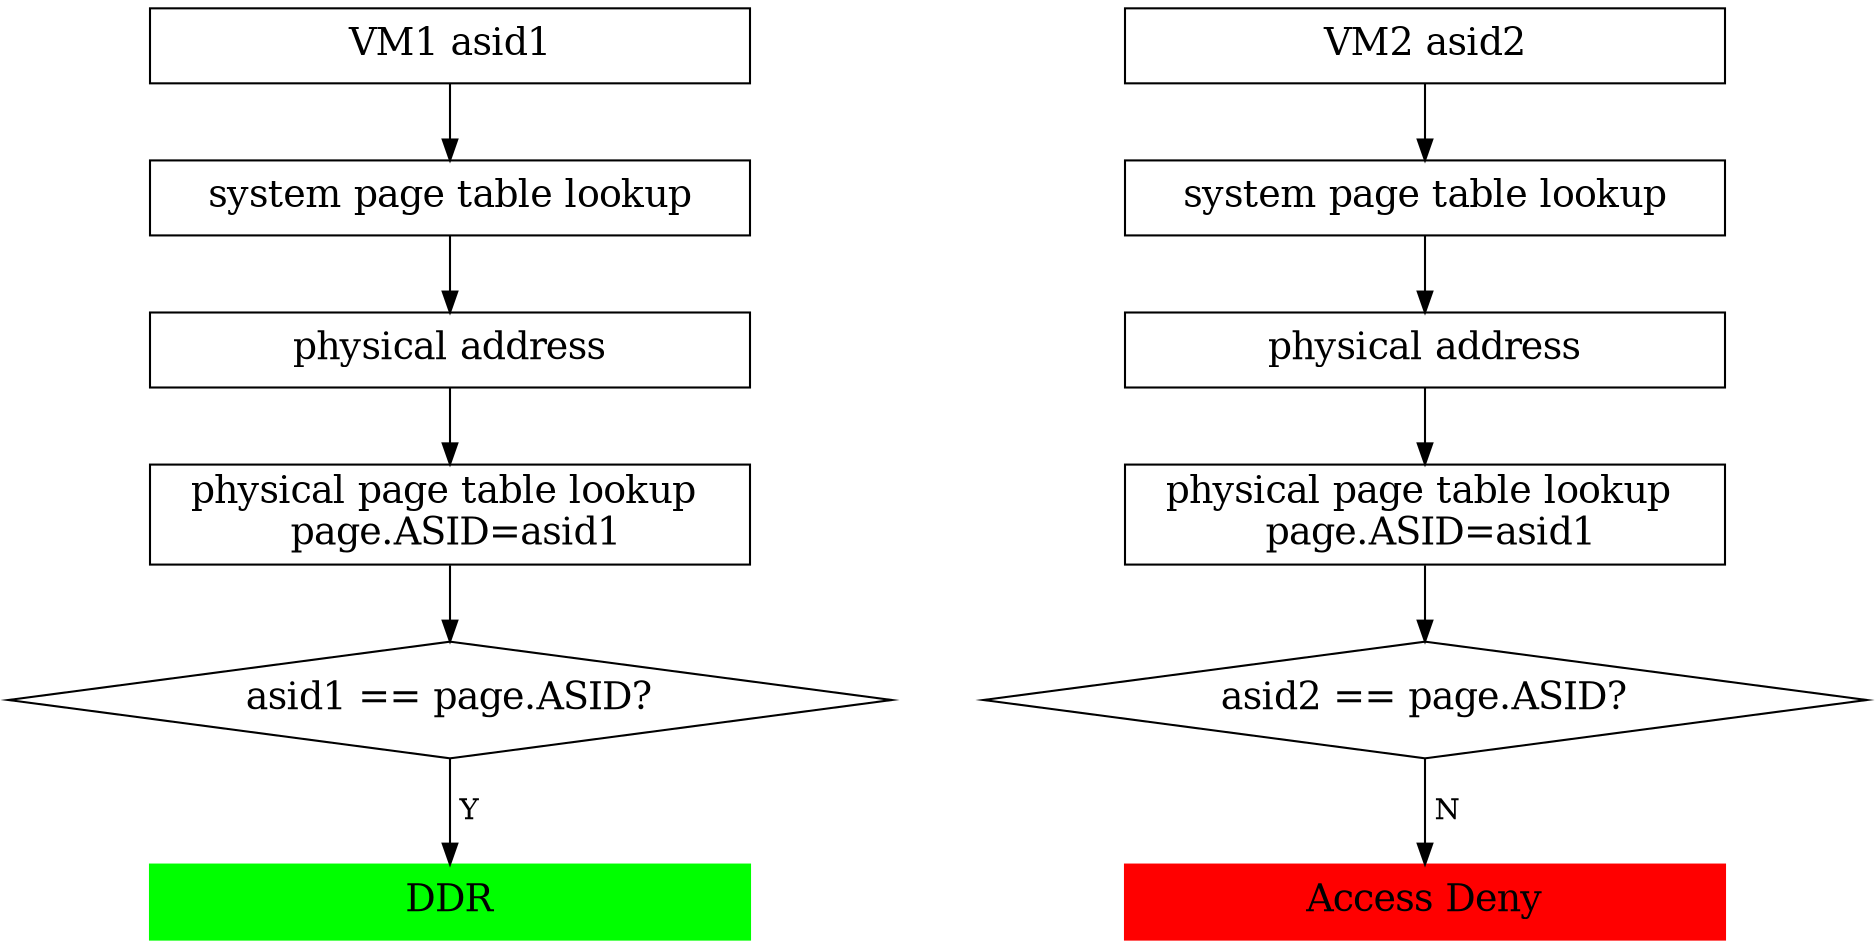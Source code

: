 digraph hello
{
	node[shape = box; fontsize = 18; width = 4];

	a1[label = "VM1 asid1"];
	a2[label = "system page table lookup"];
	a3[label = "physical address"];	
	a4[label = "physical page table lookup \n page.ASID=asid1"];
	a5[label = "asid1 == page.ASID?"; shape = diamond];
	a6[label = "DDR"; style = filled; color = green];

	a1 -> a2 -> a3 -> a4 -> a5;
	a5 -> a6[label = " Y"];

	b1[label = "VM3 asid3"; width = 2; style = invis];
	
	c1[label = "VM2 asid2"];
	c2[label = "system page table lookup"];
	c3[label = "physical address"];
	c4[label = "physical page table lookup \n page.ASID=asid1"];
	c5[label = "asid2 == page.ASID?"; shape = diamond];
	c6[label = "Access Deny"; style = filled; color = red];

	c1 -> c2 -> c3 -> c4 -> c5;
	c5 -> c6[label = " N"];

}